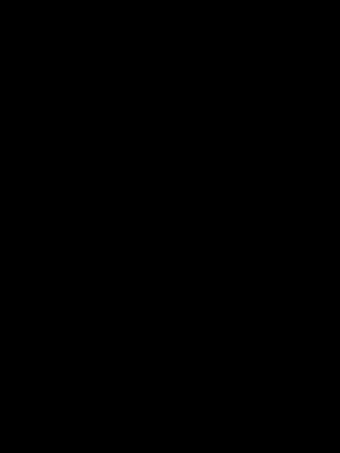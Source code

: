 reset

set encoding iso_8859_2

set term post eps enhanced size 12cm,16cm
set out '../../../img/magneto/x04_prime.eps'
set fit errorvariables

set style line 1 lt 1 lw 5 lc rgb "navy" pt 7 ps 1.5
set style line 2 lt 1 lw 5 lc rgb "red" pt 7 ps 1.5
set style line 3 lt 1 lw 5 lc rgb "violet" pt 13 ps 2
set style line 4 lt 1 lw 5 lc rgb "green" pt 13 ps 2
set style line 5 lt 1 lc rgb 'black' lw 3
set style arrow 1 nohead ls 5

set border lw 1.5

set xrange [-0.5:8]

a_up            = 571.864
k_up            = 4.43672
n_up            = 1.45442
a_down          = 676.546
k_down          = 5.7245
n_down          = 1.18866
A_up            = 3.64355
B_up            = -324.068
K_up            = 4.78175
N_up            = 1.87325
A_down          = 15.5929
B_down          = -410.461
K_down          = 6.22713
N_down          = 1.39108

hill_up(x) = (x>0 && x <7.5) ? a_up*(x**n_up)/(k_up**n_up+x**n_up) : 1/0
hill1_up(x)= (x>0 && x <7.5) ? A_up+(B_up-A_up)*(x**N_up)/(K_up**N_up+x**N_up) : 1/0
dhill_up(x) = (x>0 && x <7.5) ? a_up*n_up*(k_up**n_up)*(x**(n_up-1))/((k_up**n_up+x**n_up)**2) : 1/0
dhill1_up(x)=(x>0 && x <7.5) ? (B_up-A_up)*N_up*(K_up**N_up)*(x**(N_up-1))/(K_up**N_up+x**N_up)**2 : 1/0

set multiplot layout 4,1

################### PIERWSZY MP ###################

set ylabel "{/=28 d{/Symbol \l}_{||}/dH [ppm]}" offset -4.8,0 
set yrange [10:90]
set ytics ('' 10, '20' 20, '' 30, '40' 40, '' 50, '60' 60, '' 70, '80' 80, '' 90)  font ",28"
set xtics (''0,''1,''2,''3,''4,''5,''6,''7,''8)  font ",28"

set bmargin at screen 0.95
set tmargin at screen 0.7
set lmargin at screen 0.15

plot dhill_up(x) w l ls 1 t''

################### DRUGI MP ###################

set ylabel '{/=28d{/Symbol l}_{/Symbol \136}/dH [ppm]}' offset -3.9,0
set yrange [-50:0]
set ytics ('' -50, '-40' -40, '-30' -30, '-20' -20, '-10' -10, '' 0)  font ",28"

set bmargin at screen 0.7
set tmargin at screen 0.5
set lmargin at screen 0.15

plot dhill1_up(x) w l ls 1 t''


################### TRZECI MP ###################

set ylabel '{/=28d{/Symbol l}_{/Symbol t}/dH [ppm]}' offset -3.8,0
set yrange [0:140]
set ytics (''0, '' 20, '40' 40, '' 60, '80' 80, '' 100, '120' 120, '' 140)  font ",28"

set bmargin at screen 0.5
set tmargin at screen 0.3
set lmargin at screen 0.15

plot dhill_up(x)-dhill1_up(x) w l ls 1 t''


################### CZWARTY MP ###################

set ylabel '{/=28d{/Symbol l}_{V}/dH [ppm]}' offset -3.9,-0.3
set xlabel "{/=28{H [kOe]}" offset 0,-2
set yrange [-30:40]
set xtics ('0'0,'1'1,'2'2,'3'3,'4'4,'5'5,'6'6,'7'7,'8'8)  font ",28"
set ytics (''-30, '-20' -20, '' -10, '0' 0, '' 10, '20' 20, '' 30, '' 40)   font ",28"
set arrow 1 from -0.5,0 to 8,0 as 1

set bmargin at screen 0.3
set tmargin at screen 0.1
set lmargin at screen 0.15

plot dhill_up(x)+2*dhill1_up(x) w l ls 1 t''

unset multiplot
